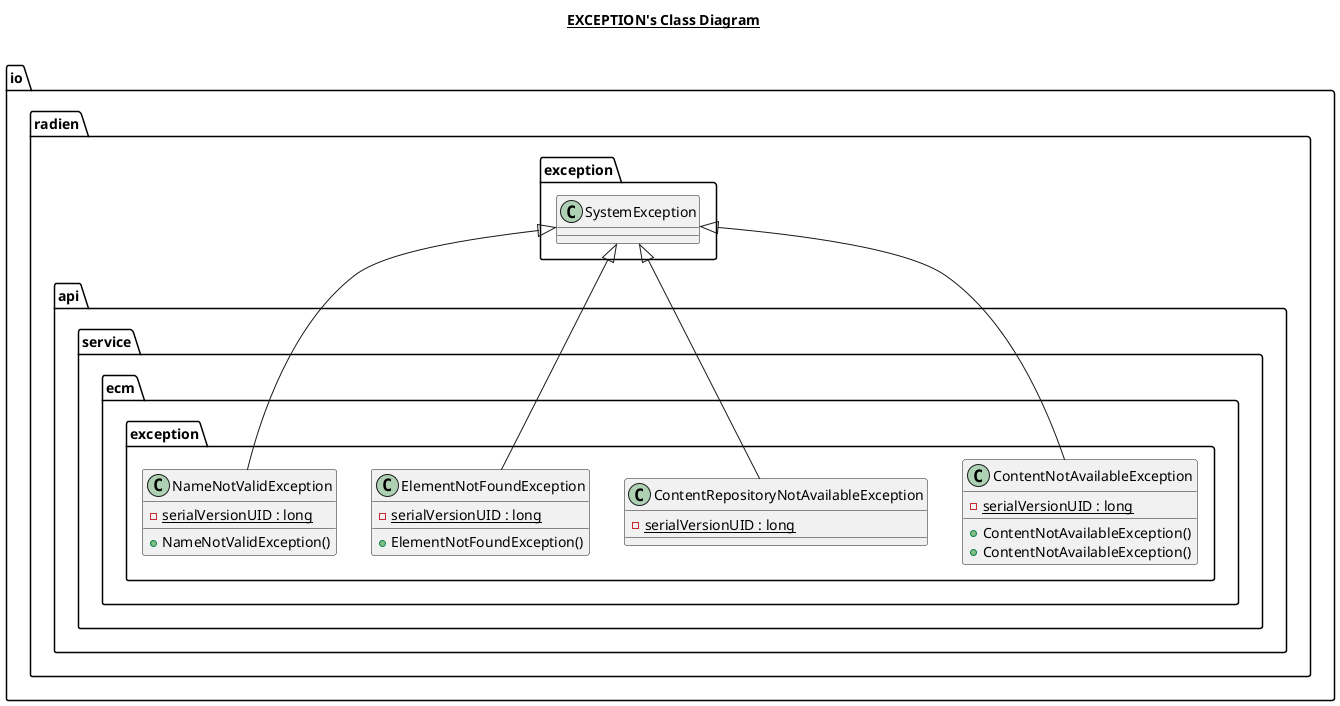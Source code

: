 @startuml

title __EXCEPTION's Class Diagram__\n

  namespace io.radien.api {
    namespace service {
      namespace ecm {
        namespace exception {
          class io.radien.api.service.ecm.exception.ContentNotAvailableException {
              {static} - serialVersionUID : long
              + ContentNotAvailableException()
              + ContentNotAvailableException()
          }
        }
      }
    }
  }
  

  namespace io.radien.api {
    namespace service {
      namespace ecm {
        namespace exception {
          class io.radien.api.service.ecm.exception.ContentRepositoryNotAvailableException {
              {static} - serialVersionUID : long
          }
        }
      }
    }
  }
  

  namespace io.radien.api {
    namespace service {
      namespace ecm {
        namespace exception {
          class io.radien.api.service.ecm.exception.ElementNotFoundException {
              {static} - serialVersionUID : long
              + ElementNotFoundException()
          }
        }
      }
    }
  }
  

  namespace io.radien.api {
    namespace service {
      namespace ecm {
        namespace exception {
          class io.radien.api.service.ecm.exception.NameNotValidException {
              {static} - serialVersionUID : long
              + NameNotValidException()
          }
        }
      }
    }
  }
  

  io.radien.api.service.ecm.exception.ContentNotAvailableException -up-|> io.radien.exception.SystemException
  io.radien.api.service.ecm.exception.ContentRepositoryNotAvailableException -up-|> io.radien.exception.SystemException
  io.radien.api.service.ecm.exception.ElementNotFoundException -up-|> io.radien.exception.SystemException
  io.radien.api.service.ecm.exception.NameNotValidException -up-|> io.radien.exception.SystemException







@enduml
